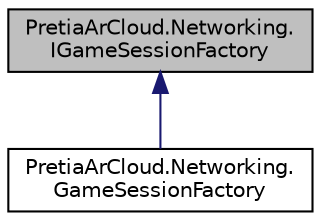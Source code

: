 digraph "PretiaArCloud.Networking.IGameSessionFactory"
{
 // LATEX_PDF_SIZE
  edge [fontname="Helvetica",fontsize="10",labelfontname="Helvetica",labelfontsize="10"];
  node [fontname="Helvetica",fontsize="10",shape=record];
  Node1 [label="PretiaArCloud.Networking.\lIGameSessionFactory",height=0.2,width=0.4,color="black", fillcolor="grey75", style="filled", fontcolor="black",tooltip=" "];
  Node1 -> Node2 [dir="back",color="midnightblue",fontsize="10",style="solid",fontname="Helvetica"];
  Node2 [label="PretiaArCloud.Networking.\lGameSessionFactory",height=0.2,width=0.4,color="black", fillcolor="white", style="filled",URL="$classPretiaArCloud_1_1Networking_1_1GameSessionFactory.html",tooltip=" "];
}
